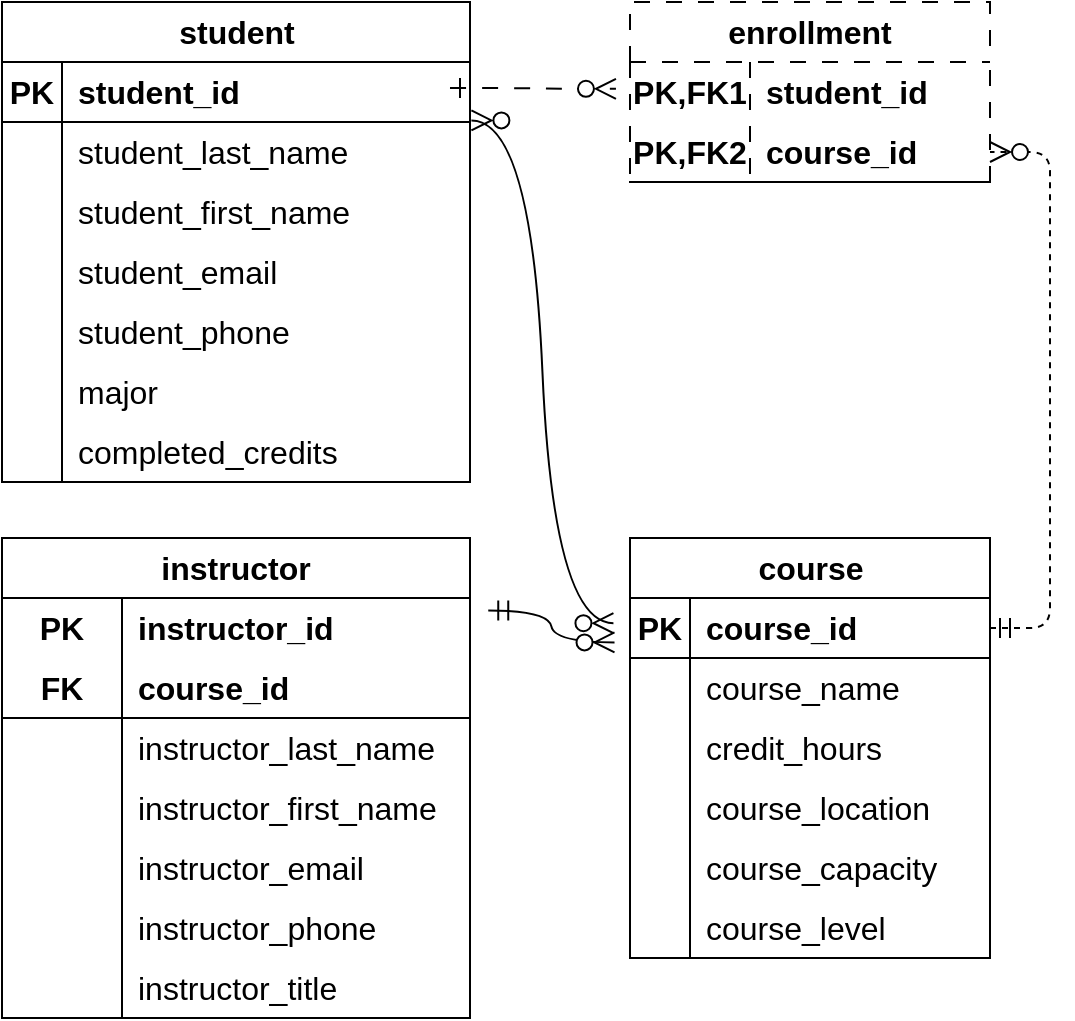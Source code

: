 <mxfile version="22.1.19" type="github">
  <diagram name="Page-1" id="IuyaPbbZg1hRmWxk9HV7">
    <mxGraphModel dx="1450" dy="957" grid="0" gridSize="10" guides="1" tooltips="1" connect="1" arrows="1" fold="1" page="0" pageScale="1" pageWidth="850" pageHeight="1100" math="0" shadow="0">
      <root>
        <mxCell id="0" />
        <mxCell id="1" parent="0" />
        <mxCell id="WVtNyfuVorKvN-VDxq7X-1" value="student" style="shape=table;startSize=30;container=1;collapsible=1;childLayout=tableLayout;fixedRows=1;rowLines=0;fontStyle=1;align=center;resizeLast=1;html=1;fontSize=16;" parent="1" vertex="1">
          <mxGeometry x="-381" y="-75" width="234" height="240" as="geometry" />
        </mxCell>
        <mxCell id="WVtNyfuVorKvN-VDxq7X-2" value="" style="shape=tableRow;horizontal=0;startSize=0;swimlaneHead=0;swimlaneBody=0;fillColor=none;collapsible=0;dropTarget=0;points=[[0,0.5],[1,0.5]];portConstraint=eastwest;top=0;left=0;right=0;bottom=1;fontSize=16;" parent="WVtNyfuVorKvN-VDxq7X-1" vertex="1">
          <mxGeometry y="30" width="234" height="30" as="geometry" />
        </mxCell>
        <mxCell id="WVtNyfuVorKvN-VDxq7X-3" value="PK" style="shape=partialRectangle;connectable=0;fillColor=none;top=0;left=0;bottom=0;right=0;fontStyle=1;overflow=hidden;whiteSpace=wrap;html=1;fontSize=16;" parent="WVtNyfuVorKvN-VDxq7X-2" vertex="1">
          <mxGeometry width="30" height="30" as="geometry">
            <mxRectangle width="30" height="30" as="alternateBounds" />
          </mxGeometry>
        </mxCell>
        <mxCell id="WVtNyfuVorKvN-VDxq7X-4" value="student_id" style="shape=partialRectangle;connectable=0;fillColor=none;top=0;left=0;bottom=0;right=0;align=left;spacingLeft=6;fontStyle=1;overflow=hidden;whiteSpace=wrap;html=1;fontSize=16;" parent="WVtNyfuVorKvN-VDxq7X-2" vertex="1">
          <mxGeometry x="30" width="204" height="30" as="geometry">
            <mxRectangle width="204" height="30" as="alternateBounds" />
          </mxGeometry>
        </mxCell>
        <mxCell id="WVtNyfuVorKvN-VDxq7X-5" value="" style="shape=tableRow;horizontal=0;startSize=0;swimlaneHead=0;swimlaneBody=0;fillColor=none;collapsible=0;dropTarget=0;points=[[0,0.5],[1,0.5]];portConstraint=eastwest;top=0;left=0;right=0;bottom=0;fontSize=16;" parent="WVtNyfuVorKvN-VDxq7X-1" vertex="1">
          <mxGeometry y="60" width="234" height="30" as="geometry" />
        </mxCell>
        <mxCell id="WVtNyfuVorKvN-VDxq7X-6" value="" style="shape=partialRectangle;connectable=0;fillColor=none;top=0;left=0;bottom=0;right=0;editable=1;overflow=hidden;whiteSpace=wrap;html=1;fontSize=16;" parent="WVtNyfuVorKvN-VDxq7X-5" vertex="1">
          <mxGeometry width="30" height="30" as="geometry">
            <mxRectangle width="30" height="30" as="alternateBounds" />
          </mxGeometry>
        </mxCell>
        <mxCell id="WVtNyfuVorKvN-VDxq7X-7" value="student_last_name" style="shape=partialRectangle;connectable=0;fillColor=none;top=0;left=0;bottom=0;right=0;align=left;spacingLeft=6;overflow=hidden;whiteSpace=wrap;html=1;fontSize=16;" parent="WVtNyfuVorKvN-VDxq7X-5" vertex="1">
          <mxGeometry x="30" width="204" height="30" as="geometry">
            <mxRectangle width="204" height="30" as="alternateBounds" />
          </mxGeometry>
        </mxCell>
        <mxCell id="WVtNyfuVorKvN-VDxq7X-8" value="" style="shape=tableRow;horizontal=0;startSize=0;swimlaneHead=0;swimlaneBody=0;fillColor=none;collapsible=0;dropTarget=0;points=[[0,0.5],[1,0.5]];portConstraint=eastwest;top=0;left=0;right=0;bottom=0;fontSize=16;" parent="WVtNyfuVorKvN-VDxq7X-1" vertex="1">
          <mxGeometry y="90" width="234" height="30" as="geometry" />
        </mxCell>
        <mxCell id="WVtNyfuVorKvN-VDxq7X-9" value="" style="shape=partialRectangle;connectable=0;fillColor=none;top=0;left=0;bottom=0;right=0;editable=1;overflow=hidden;whiteSpace=wrap;html=1;fontSize=16;" parent="WVtNyfuVorKvN-VDxq7X-8" vertex="1">
          <mxGeometry width="30" height="30" as="geometry">
            <mxRectangle width="30" height="30" as="alternateBounds" />
          </mxGeometry>
        </mxCell>
        <mxCell id="WVtNyfuVorKvN-VDxq7X-10" value="student_first_name" style="shape=partialRectangle;connectable=0;fillColor=none;top=0;left=0;bottom=0;right=0;align=left;spacingLeft=6;overflow=hidden;whiteSpace=wrap;html=1;fontSize=16;" parent="WVtNyfuVorKvN-VDxq7X-8" vertex="1">
          <mxGeometry x="30" width="204" height="30" as="geometry">
            <mxRectangle width="204" height="30" as="alternateBounds" />
          </mxGeometry>
        </mxCell>
        <mxCell id="WVtNyfuVorKvN-VDxq7X-11" value="" style="shape=tableRow;horizontal=0;startSize=0;swimlaneHead=0;swimlaneBody=0;fillColor=none;collapsible=0;dropTarget=0;points=[[0,0.5],[1,0.5]];portConstraint=eastwest;top=0;left=0;right=0;bottom=0;fontSize=16;" parent="WVtNyfuVorKvN-VDxq7X-1" vertex="1">
          <mxGeometry y="120" width="234" height="30" as="geometry" />
        </mxCell>
        <mxCell id="WVtNyfuVorKvN-VDxq7X-12" value="" style="shape=partialRectangle;connectable=0;fillColor=none;top=0;left=0;bottom=0;right=0;editable=1;overflow=hidden;whiteSpace=wrap;html=1;fontSize=16;" parent="WVtNyfuVorKvN-VDxq7X-11" vertex="1">
          <mxGeometry width="30" height="30" as="geometry">
            <mxRectangle width="30" height="30" as="alternateBounds" />
          </mxGeometry>
        </mxCell>
        <mxCell id="WVtNyfuVorKvN-VDxq7X-13" value="student_email" style="shape=partialRectangle;connectable=0;fillColor=none;top=0;left=0;bottom=0;right=0;align=left;spacingLeft=6;overflow=hidden;whiteSpace=wrap;html=1;fontSize=16;" parent="WVtNyfuVorKvN-VDxq7X-11" vertex="1">
          <mxGeometry x="30" width="204" height="30" as="geometry">
            <mxRectangle width="204" height="30" as="alternateBounds" />
          </mxGeometry>
        </mxCell>
        <mxCell id="WVtNyfuVorKvN-VDxq7X-67" style="shape=tableRow;horizontal=0;startSize=0;swimlaneHead=0;swimlaneBody=0;fillColor=none;collapsible=0;dropTarget=0;points=[[0,0.5],[1,0.5]];portConstraint=eastwest;top=0;left=0;right=0;bottom=0;fontSize=16;" parent="WVtNyfuVorKvN-VDxq7X-1" vertex="1">
          <mxGeometry y="150" width="234" height="30" as="geometry" />
        </mxCell>
        <mxCell id="WVtNyfuVorKvN-VDxq7X-68" style="shape=partialRectangle;connectable=0;fillColor=none;top=0;left=0;bottom=0;right=0;editable=1;overflow=hidden;whiteSpace=wrap;html=1;fontSize=16;" parent="WVtNyfuVorKvN-VDxq7X-67" vertex="1">
          <mxGeometry width="30" height="30" as="geometry">
            <mxRectangle width="30" height="30" as="alternateBounds" />
          </mxGeometry>
        </mxCell>
        <mxCell id="WVtNyfuVorKvN-VDxq7X-69" value="student_phone" style="shape=partialRectangle;connectable=0;fillColor=none;top=0;left=0;bottom=0;right=0;align=left;spacingLeft=6;overflow=hidden;whiteSpace=wrap;html=1;fontSize=16;" parent="WVtNyfuVorKvN-VDxq7X-67" vertex="1">
          <mxGeometry x="30" width="204" height="30" as="geometry">
            <mxRectangle width="204" height="30" as="alternateBounds" />
          </mxGeometry>
        </mxCell>
        <mxCell id="WVtNyfuVorKvN-VDxq7X-76" style="shape=tableRow;horizontal=0;startSize=0;swimlaneHead=0;swimlaneBody=0;fillColor=none;collapsible=0;dropTarget=0;points=[[0,0.5],[1,0.5]];portConstraint=eastwest;top=0;left=0;right=0;bottom=0;fontSize=16;" parent="WVtNyfuVorKvN-VDxq7X-1" vertex="1">
          <mxGeometry y="180" width="234" height="30" as="geometry" />
        </mxCell>
        <mxCell id="WVtNyfuVorKvN-VDxq7X-77" style="shape=partialRectangle;connectable=0;fillColor=none;top=0;left=0;bottom=0;right=0;editable=1;overflow=hidden;whiteSpace=wrap;html=1;fontSize=16;" parent="WVtNyfuVorKvN-VDxq7X-76" vertex="1">
          <mxGeometry width="30" height="30" as="geometry">
            <mxRectangle width="30" height="30" as="alternateBounds" />
          </mxGeometry>
        </mxCell>
        <mxCell id="WVtNyfuVorKvN-VDxq7X-78" value="major" style="shape=partialRectangle;connectable=0;fillColor=none;top=0;left=0;bottom=0;right=0;align=left;spacingLeft=6;overflow=hidden;whiteSpace=wrap;html=1;fontSize=16;" parent="WVtNyfuVorKvN-VDxq7X-76" vertex="1">
          <mxGeometry x="30" width="204" height="30" as="geometry">
            <mxRectangle width="204" height="30" as="alternateBounds" />
          </mxGeometry>
        </mxCell>
        <mxCell id="WVtNyfuVorKvN-VDxq7X-79" style="shape=tableRow;horizontal=0;startSize=0;swimlaneHead=0;swimlaneBody=0;fillColor=none;collapsible=0;dropTarget=0;points=[[0,0.5],[1,0.5]];portConstraint=eastwest;top=0;left=0;right=0;bottom=0;fontSize=16;" parent="WVtNyfuVorKvN-VDxq7X-1" vertex="1">
          <mxGeometry y="210" width="234" height="30" as="geometry" />
        </mxCell>
        <mxCell id="WVtNyfuVorKvN-VDxq7X-80" style="shape=partialRectangle;connectable=0;fillColor=none;top=0;left=0;bottom=0;right=0;editable=1;overflow=hidden;whiteSpace=wrap;html=1;fontSize=16;" parent="WVtNyfuVorKvN-VDxq7X-79" vertex="1">
          <mxGeometry width="30" height="30" as="geometry">
            <mxRectangle width="30" height="30" as="alternateBounds" />
          </mxGeometry>
        </mxCell>
        <mxCell id="WVtNyfuVorKvN-VDxq7X-81" value="completed_credits" style="shape=partialRectangle;connectable=0;fillColor=none;top=0;left=0;bottom=0;right=0;align=left;spacingLeft=6;overflow=hidden;whiteSpace=wrap;html=1;fontSize=16;" parent="WVtNyfuVorKvN-VDxq7X-79" vertex="1">
          <mxGeometry x="30" width="204" height="30" as="geometry">
            <mxRectangle width="204" height="30" as="alternateBounds" />
          </mxGeometry>
        </mxCell>
        <mxCell id="WVtNyfuVorKvN-VDxq7X-27" value="instructor" style="shape=table;startSize=30;container=1;collapsible=1;childLayout=tableLayout;fixedRows=1;rowLines=0;fontStyle=1;align=center;resizeLast=1;html=1;whiteSpace=wrap;fontSize=16;" parent="1" vertex="1">
          <mxGeometry x="-381" y="193" width="234" height="240" as="geometry" />
        </mxCell>
        <mxCell id="WVtNyfuVorKvN-VDxq7X-28" value="" style="shape=tableRow;horizontal=0;startSize=0;swimlaneHead=0;swimlaneBody=0;fillColor=none;collapsible=0;dropTarget=0;points=[[0,0.5],[1,0.5]];portConstraint=eastwest;top=0;left=0;right=0;bottom=0;html=1;fontSize=16;" parent="WVtNyfuVorKvN-VDxq7X-27" vertex="1">
          <mxGeometry y="30" width="234" height="30" as="geometry" />
        </mxCell>
        <mxCell id="WVtNyfuVorKvN-VDxq7X-29" value="PK" style="shape=partialRectangle;connectable=0;fillColor=none;top=0;left=0;bottom=0;right=0;fontStyle=1;overflow=hidden;html=1;whiteSpace=wrap;fontSize=16;" parent="WVtNyfuVorKvN-VDxq7X-28" vertex="1">
          <mxGeometry width="60" height="30" as="geometry">
            <mxRectangle width="60" height="30" as="alternateBounds" />
          </mxGeometry>
        </mxCell>
        <mxCell id="WVtNyfuVorKvN-VDxq7X-30" value="instructor_id" style="shape=partialRectangle;connectable=0;fillColor=none;top=0;left=0;bottom=0;right=0;align=left;spacingLeft=6;fontStyle=1;overflow=hidden;html=1;whiteSpace=wrap;fontSize=16;" parent="WVtNyfuVorKvN-VDxq7X-28" vertex="1">
          <mxGeometry x="60" width="174" height="30" as="geometry">
            <mxRectangle width="174" height="30" as="alternateBounds" />
          </mxGeometry>
        </mxCell>
        <mxCell id="WVtNyfuVorKvN-VDxq7X-31" value="" style="shape=tableRow;horizontal=0;startSize=0;swimlaneHead=0;swimlaneBody=0;fillColor=none;collapsible=0;dropTarget=0;points=[[0,0.5],[1,0.5]];portConstraint=eastwest;top=0;left=0;right=0;bottom=1;html=1;fontSize=16;" parent="WVtNyfuVorKvN-VDxq7X-27" vertex="1">
          <mxGeometry y="60" width="234" height="30" as="geometry" />
        </mxCell>
        <mxCell id="WVtNyfuVorKvN-VDxq7X-32" value="FK" style="shape=partialRectangle;connectable=0;fillColor=none;top=0;left=0;bottom=0;right=0;fontStyle=1;overflow=hidden;html=1;whiteSpace=wrap;fontSize=16;" parent="WVtNyfuVorKvN-VDxq7X-31" vertex="1">
          <mxGeometry width="60" height="30" as="geometry">
            <mxRectangle width="60" height="30" as="alternateBounds" />
          </mxGeometry>
        </mxCell>
        <mxCell id="WVtNyfuVorKvN-VDxq7X-33" value="course_id" style="shape=partialRectangle;connectable=0;fillColor=none;top=0;left=0;bottom=0;right=0;align=left;spacingLeft=6;fontStyle=1;overflow=hidden;html=1;whiteSpace=wrap;fontSize=16;" parent="WVtNyfuVorKvN-VDxq7X-31" vertex="1">
          <mxGeometry x="60" width="174" height="30" as="geometry">
            <mxRectangle width="174" height="30" as="alternateBounds" />
          </mxGeometry>
        </mxCell>
        <mxCell id="WVtNyfuVorKvN-VDxq7X-34" value="" style="shape=tableRow;horizontal=0;startSize=0;swimlaneHead=0;swimlaneBody=0;fillColor=none;collapsible=0;dropTarget=0;points=[[0,0.5],[1,0.5]];portConstraint=eastwest;top=0;left=0;right=0;bottom=0;html=1;fontSize=16;" parent="WVtNyfuVorKvN-VDxq7X-27" vertex="1">
          <mxGeometry y="90" width="234" height="30" as="geometry" />
        </mxCell>
        <mxCell id="WVtNyfuVorKvN-VDxq7X-35" value="" style="shape=partialRectangle;connectable=0;fillColor=none;top=0;left=0;bottom=0;right=0;editable=1;overflow=hidden;html=1;whiteSpace=wrap;fontSize=16;" parent="WVtNyfuVorKvN-VDxq7X-34" vertex="1">
          <mxGeometry width="60" height="30" as="geometry">
            <mxRectangle width="60" height="30" as="alternateBounds" />
          </mxGeometry>
        </mxCell>
        <mxCell id="WVtNyfuVorKvN-VDxq7X-36" value="instructor_last_name" style="shape=partialRectangle;connectable=0;fillColor=none;top=0;left=0;bottom=0;right=0;align=left;spacingLeft=6;overflow=hidden;html=1;whiteSpace=wrap;fontSize=16;" parent="WVtNyfuVorKvN-VDxq7X-34" vertex="1">
          <mxGeometry x="60" width="174" height="30" as="geometry">
            <mxRectangle width="174" height="30" as="alternateBounds" />
          </mxGeometry>
        </mxCell>
        <mxCell id="WVtNyfuVorKvN-VDxq7X-37" value="" style="shape=tableRow;horizontal=0;startSize=0;swimlaneHead=0;swimlaneBody=0;fillColor=none;collapsible=0;dropTarget=0;points=[[0,0.5],[1,0.5]];portConstraint=eastwest;top=0;left=0;right=0;bottom=0;html=1;fontSize=16;" parent="WVtNyfuVorKvN-VDxq7X-27" vertex="1">
          <mxGeometry y="120" width="234" height="30" as="geometry" />
        </mxCell>
        <mxCell id="WVtNyfuVorKvN-VDxq7X-38" value="" style="shape=partialRectangle;connectable=0;fillColor=none;top=0;left=0;bottom=0;right=0;editable=1;overflow=hidden;html=1;whiteSpace=wrap;fontSize=16;" parent="WVtNyfuVorKvN-VDxq7X-37" vertex="1">
          <mxGeometry width="60" height="30" as="geometry">
            <mxRectangle width="60" height="30" as="alternateBounds" />
          </mxGeometry>
        </mxCell>
        <mxCell id="WVtNyfuVorKvN-VDxq7X-39" value="instructor_first_name" style="shape=partialRectangle;connectable=0;fillColor=none;top=0;left=0;bottom=0;right=0;align=left;spacingLeft=6;overflow=hidden;html=1;whiteSpace=wrap;fontSize=16;" parent="WVtNyfuVorKvN-VDxq7X-37" vertex="1">
          <mxGeometry x="60" width="174" height="30" as="geometry">
            <mxRectangle width="174" height="30" as="alternateBounds" />
          </mxGeometry>
        </mxCell>
        <mxCell id="WVtNyfuVorKvN-VDxq7X-73" style="shape=tableRow;horizontal=0;startSize=0;swimlaneHead=0;swimlaneBody=0;fillColor=none;collapsible=0;dropTarget=0;points=[[0,0.5],[1,0.5]];portConstraint=eastwest;top=0;left=0;right=0;bottom=0;html=1;fontSize=16;" parent="WVtNyfuVorKvN-VDxq7X-27" vertex="1">
          <mxGeometry y="150" width="234" height="30" as="geometry" />
        </mxCell>
        <mxCell id="WVtNyfuVorKvN-VDxq7X-74" style="shape=partialRectangle;connectable=0;fillColor=none;top=0;left=0;bottom=0;right=0;editable=1;overflow=hidden;html=1;whiteSpace=wrap;fontSize=16;" parent="WVtNyfuVorKvN-VDxq7X-73" vertex="1">
          <mxGeometry width="60" height="30" as="geometry">
            <mxRectangle width="60" height="30" as="alternateBounds" />
          </mxGeometry>
        </mxCell>
        <mxCell id="WVtNyfuVorKvN-VDxq7X-75" value="instructor_email" style="shape=partialRectangle;connectable=0;fillColor=none;top=0;left=0;bottom=0;right=0;align=left;spacingLeft=6;overflow=hidden;html=1;whiteSpace=wrap;fontSize=16;" parent="WVtNyfuVorKvN-VDxq7X-73" vertex="1">
          <mxGeometry x="60" width="174" height="30" as="geometry">
            <mxRectangle width="174" height="30" as="alternateBounds" />
          </mxGeometry>
        </mxCell>
        <mxCell id="WVtNyfuVorKvN-VDxq7X-70" style="shape=tableRow;horizontal=0;startSize=0;swimlaneHead=0;swimlaneBody=0;fillColor=none;collapsible=0;dropTarget=0;points=[[0,0.5],[1,0.5]];portConstraint=eastwest;top=0;left=0;right=0;bottom=0;html=1;fontSize=16;" parent="WVtNyfuVorKvN-VDxq7X-27" vertex="1">
          <mxGeometry y="180" width="234" height="30" as="geometry" />
        </mxCell>
        <mxCell id="WVtNyfuVorKvN-VDxq7X-71" style="shape=partialRectangle;connectable=0;fillColor=none;top=0;left=0;bottom=0;right=0;editable=1;overflow=hidden;html=1;whiteSpace=wrap;fontSize=16;" parent="WVtNyfuVorKvN-VDxq7X-70" vertex="1">
          <mxGeometry width="60" height="30" as="geometry">
            <mxRectangle width="60" height="30" as="alternateBounds" />
          </mxGeometry>
        </mxCell>
        <mxCell id="WVtNyfuVorKvN-VDxq7X-72" value="instructor_phone" style="shape=partialRectangle;connectable=0;fillColor=none;top=0;left=0;bottom=0;right=0;align=left;spacingLeft=6;overflow=hidden;html=1;whiteSpace=wrap;fontSize=16;" parent="WVtNyfuVorKvN-VDxq7X-70" vertex="1">
          <mxGeometry x="60" width="174" height="30" as="geometry">
            <mxRectangle width="174" height="30" as="alternateBounds" />
          </mxGeometry>
        </mxCell>
        <mxCell id="WVtNyfuVorKvN-VDxq7X-82" style="shape=tableRow;horizontal=0;startSize=0;swimlaneHead=0;swimlaneBody=0;fillColor=none;collapsible=0;dropTarget=0;points=[[0,0.5],[1,0.5]];portConstraint=eastwest;top=0;left=0;right=0;bottom=0;html=1;fontSize=16;" parent="WVtNyfuVorKvN-VDxq7X-27" vertex="1">
          <mxGeometry y="210" width="234" height="30" as="geometry" />
        </mxCell>
        <mxCell id="WVtNyfuVorKvN-VDxq7X-83" style="shape=partialRectangle;connectable=0;fillColor=none;top=0;left=0;bottom=0;right=0;editable=1;overflow=hidden;html=1;whiteSpace=wrap;fontSize=16;" parent="WVtNyfuVorKvN-VDxq7X-82" vertex="1">
          <mxGeometry width="60" height="30" as="geometry">
            <mxRectangle width="60" height="30" as="alternateBounds" />
          </mxGeometry>
        </mxCell>
        <mxCell id="WVtNyfuVorKvN-VDxq7X-84" value="instructor_title" style="shape=partialRectangle;connectable=0;fillColor=none;top=0;left=0;bottom=0;right=0;align=left;spacingLeft=6;overflow=hidden;html=1;whiteSpace=wrap;fontSize=16;" parent="WVtNyfuVorKvN-VDxq7X-82" vertex="1">
          <mxGeometry x="60" width="174" height="30" as="geometry">
            <mxRectangle width="174" height="30" as="alternateBounds" />
          </mxGeometry>
        </mxCell>
        <mxCell id="WVtNyfuVorKvN-VDxq7X-40" value="course" style="shape=table;startSize=30;container=1;collapsible=1;childLayout=tableLayout;fixedRows=1;rowLines=0;fontStyle=1;align=center;resizeLast=1;html=1;fontSize=16;" parent="1" vertex="1">
          <mxGeometry x="-67" y="193" width="180" height="210" as="geometry" />
        </mxCell>
        <mxCell id="WVtNyfuVorKvN-VDxq7X-41" value="" style="shape=tableRow;horizontal=0;startSize=0;swimlaneHead=0;swimlaneBody=0;fillColor=none;collapsible=0;dropTarget=0;points=[[0,0.5],[1,0.5]];portConstraint=eastwest;top=0;left=0;right=0;bottom=1;fontSize=16;" parent="WVtNyfuVorKvN-VDxq7X-40" vertex="1">
          <mxGeometry y="30" width="180" height="30" as="geometry" />
        </mxCell>
        <mxCell id="WVtNyfuVorKvN-VDxq7X-42" value="PK" style="shape=partialRectangle;connectable=0;fillColor=none;top=0;left=0;bottom=0;right=0;fontStyle=1;overflow=hidden;whiteSpace=wrap;html=1;fontSize=16;" parent="WVtNyfuVorKvN-VDxq7X-41" vertex="1">
          <mxGeometry width="30" height="30" as="geometry">
            <mxRectangle width="30" height="30" as="alternateBounds" />
          </mxGeometry>
        </mxCell>
        <mxCell id="WVtNyfuVorKvN-VDxq7X-43" value="course_id" style="shape=partialRectangle;connectable=0;fillColor=none;top=0;left=0;bottom=0;right=0;align=left;spacingLeft=6;fontStyle=1;overflow=hidden;whiteSpace=wrap;html=1;fontSize=16;" parent="WVtNyfuVorKvN-VDxq7X-41" vertex="1">
          <mxGeometry x="30" width="150" height="30" as="geometry">
            <mxRectangle width="150" height="30" as="alternateBounds" />
          </mxGeometry>
        </mxCell>
        <mxCell id="WVtNyfuVorKvN-VDxq7X-44" value="" style="shape=tableRow;horizontal=0;startSize=0;swimlaneHead=0;swimlaneBody=0;fillColor=none;collapsible=0;dropTarget=0;points=[[0,0.5],[1,0.5]];portConstraint=eastwest;top=0;left=0;right=0;bottom=0;fontSize=16;" parent="WVtNyfuVorKvN-VDxq7X-40" vertex="1">
          <mxGeometry y="60" width="180" height="30" as="geometry" />
        </mxCell>
        <mxCell id="WVtNyfuVorKvN-VDxq7X-45" value="" style="shape=partialRectangle;connectable=0;fillColor=none;top=0;left=0;bottom=0;right=0;editable=1;overflow=hidden;whiteSpace=wrap;html=1;fontSize=16;" parent="WVtNyfuVorKvN-VDxq7X-44" vertex="1">
          <mxGeometry width="30" height="30" as="geometry">
            <mxRectangle width="30" height="30" as="alternateBounds" />
          </mxGeometry>
        </mxCell>
        <mxCell id="WVtNyfuVorKvN-VDxq7X-46" value="course_name" style="shape=partialRectangle;connectable=0;fillColor=none;top=0;left=0;bottom=0;right=0;align=left;spacingLeft=6;overflow=hidden;whiteSpace=wrap;html=1;fontSize=16;" parent="WVtNyfuVorKvN-VDxq7X-44" vertex="1">
          <mxGeometry x="30" width="150" height="30" as="geometry">
            <mxRectangle width="150" height="30" as="alternateBounds" />
          </mxGeometry>
        </mxCell>
        <mxCell id="WVtNyfuVorKvN-VDxq7X-47" value="" style="shape=tableRow;horizontal=0;startSize=0;swimlaneHead=0;swimlaneBody=0;fillColor=none;collapsible=0;dropTarget=0;points=[[0,0.5],[1,0.5]];portConstraint=eastwest;top=0;left=0;right=0;bottom=0;fontSize=16;" parent="WVtNyfuVorKvN-VDxq7X-40" vertex="1">
          <mxGeometry y="90" width="180" height="30" as="geometry" />
        </mxCell>
        <mxCell id="WVtNyfuVorKvN-VDxq7X-48" value="" style="shape=partialRectangle;connectable=0;fillColor=none;top=0;left=0;bottom=0;right=0;editable=1;overflow=hidden;whiteSpace=wrap;html=1;fontSize=16;" parent="WVtNyfuVorKvN-VDxq7X-47" vertex="1">
          <mxGeometry width="30" height="30" as="geometry">
            <mxRectangle width="30" height="30" as="alternateBounds" />
          </mxGeometry>
        </mxCell>
        <mxCell id="WVtNyfuVorKvN-VDxq7X-49" value="credit_hours" style="shape=partialRectangle;connectable=0;fillColor=none;top=0;left=0;bottom=0;right=0;align=left;spacingLeft=6;overflow=hidden;whiteSpace=wrap;html=1;fontSize=16;" parent="WVtNyfuVorKvN-VDxq7X-47" vertex="1">
          <mxGeometry x="30" width="150" height="30" as="geometry">
            <mxRectangle width="150" height="30" as="alternateBounds" />
          </mxGeometry>
        </mxCell>
        <mxCell id="WVtNyfuVorKvN-VDxq7X-50" value="" style="shape=tableRow;horizontal=0;startSize=0;swimlaneHead=0;swimlaneBody=0;fillColor=none;collapsible=0;dropTarget=0;points=[[0,0.5],[1,0.5]];portConstraint=eastwest;top=0;left=0;right=0;bottom=0;fontSize=16;" parent="WVtNyfuVorKvN-VDxq7X-40" vertex="1">
          <mxGeometry y="120" width="180" height="30" as="geometry" />
        </mxCell>
        <mxCell id="WVtNyfuVorKvN-VDxq7X-51" value="" style="shape=partialRectangle;connectable=0;fillColor=none;top=0;left=0;bottom=0;right=0;editable=1;overflow=hidden;whiteSpace=wrap;html=1;fontSize=16;" parent="WVtNyfuVorKvN-VDxq7X-50" vertex="1">
          <mxGeometry width="30" height="30" as="geometry">
            <mxRectangle width="30" height="30" as="alternateBounds" />
          </mxGeometry>
        </mxCell>
        <mxCell id="WVtNyfuVorKvN-VDxq7X-52" value="course_location" style="shape=partialRectangle;connectable=0;fillColor=none;top=0;left=0;bottom=0;right=0;align=left;spacingLeft=6;overflow=hidden;whiteSpace=wrap;html=1;fontSize=16;" parent="WVtNyfuVorKvN-VDxq7X-50" vertex="1">
          <mxGeometry x="30" width="150" height="30" as="geometry">
            <mxRectangle width="150" height="30" as="alternateBounds" />
          </mxGeometry>
        </mxCell>
        <mxCell id="WVtNyfuVorKvN-VDxq7X-85" style="shape=tableRow;horizontal=0;startSize=0;swimlaneHead=0;swimlaneBody=0;fillColor=none;collapsible=0;dropTarget=0;points=[[0,0.5],[1,0.5]];portConstraint=eastwest;top=0;left=0;right=0;bottom=0;fontSize=16;" parent="WVtNyfuVorKvN-VDxq7X-40" vertex="1">
          <mxGeometry y="150" width="180" height="30" as="geometry" />
        </mxCell>
        <mxCell id="WVtNyfuVorKvN-VDxq7X-86" style="shape=partialRectangle;connectable=0;fillColor=none;top=0;left=0;bottom=0;right=0;editable=1;overflow=hidden;whiteSpace=wrap;html=1;fontSize=16;" parent="WVtNyfuVorKvN-VDxq7X-85" vertex="1">
          <mxGeometry width="30" height="30" as="geometry">
            <mxRectangle width="30" height="30" as="alternateBounds" />
          </mxGeometry>
        </mxCell>
        <mxCell id="WVtNyfuVorKvN-VDxq7X-87" value="course_capacity" style="shape=partialRectangle;connectable=0;fillColor=none;top=0;left=0;bottom=0;right=0;align=left;spacingLeft=6;overflow=hidden;whiteSpace=wrap;html=1;fontSize=16;" parent="WVtNyfuVorKvN-VDxq7X-85" vertex="1">
          <mxGeometry x="30" width="150" height="30" as="geometry">
            <mxRectangle width="150" height="30" as="alternateBounds" />
          </mxGeometry>
        </mxCell>
        <mxCell id="WVtNyfuVorKvN-VDxq7X-88" style="shape=tableRow;horizontal=0;startSize=0;swimlaneHead=0;swimlaneBody=0;fillColor=none;collapsible=0;dropTarget=0;points=[[0,0.5],[1,0.5]];portConstraint=eastwest;top=0;left=0;right=0;bottom=0;fontSize=16;" parent="WVtNyfuVorKvN-VDxq7X-40" vertex="1">
          <mxGeometry y="180" width="180" height="30" as="geometry" />
        </mxCell>
        <mxCell id="WVtNyfuVorKvN-VDxq7X-89" style="shape=partialRectangle;connectable=0;fillColor=none;top=0;left=0;bottom=0;right=0;editable=1;overflow=hidden;whiteSpace=wrap;html=1;fontSize=16;" parent="WVtNyfuVorKvN-VDxq7X-88" vertex="1">
          <mxGeometry width="30" height="30" as="geometry">
            <mxRectangle width="30" height="30" as="alternateBounds" />
          </mxGeometry>
        </mxCell>
        <mxCell id="WVtNyfuVorKvN-VDxq7X-90" value="course_level" style="shape=partialRectangle;connectable=0;fillColor=none;top=0;left=0;bottom=0;right=0;align=left;spacingLeft=6;overflow=hidden;whiteSpace=wrap;html=1;fontSize=16;" parent="WVtNyfuVorKvN-VDxq7X-88" vertex="1">
          <mxGeometry x="30" width="150" height="30" as="geometry">
            <mxRectangle width="150" height="30" as="alternateBounds" />
          </mxGeometry>
        </mxCell>
        <mxCell id="WVtNyfuVorKvN-VDxq7X-53" value="enrollment" style="shape=table;startSize=30;container=1;collapsible=1;childLayout=tableLayout;fixedRows=1;rowLines=0;fontStyle=1;align=center;resizeLast=1;html=1;whiteSpace=wrap;fontSize=16;dashed=1;dashPattern=8 8;" parent="1" vertex="1">
          <mxGeometry x="-67" y="-75" width="180" height="90" as="geometry" />
        </mxCell>
        <mxCell id="WVtNyfuVorKvN-VDxq7X-54" value="" style="shape=tableRow;horizontal=0;startSize=0;swimlaneHead=0;swimlaneBody=0;fillColor=none;collapsible=0;dropTarget=0;points=[[0,0.5],[1,0.5]];portConstraint=eastwest;top=0;left=0;right=0;bottom=0;html=1;fontSize=16;" parent="WVtNyfuVorKvN-VDxq7X-53" vertex="1">
          <mxGeometry y="30" width="180" height="30" as="geometry" />
        </mxCell>
        <mxCell id="WVtNyfuVorKvN-VDxq7X-55" value="PK,FK1" style="shape=partialRectangle;connectable=0;fillColor=none;top=0;left=0;bottom=0;right=0;fontStyle=1;overflow=hidden;html=1;whiteSpace=wrap;fontSize=16;" parent="WVtNyfuVorKvN-VDxq7X-54" vertex="1">
          <mxGeometry width="60" height="30" as="geometry">
            <mxRectangle width="60" height="30" as="alternateBounds" />
          </mxGeometry>
        </mxCell>
        <mxCell id="WVtNyfuVorKvN-VDxq7X-56" value="student_id" style="shape=partialRectangle;connectable=0;fillColor=none;top=0;left=0;bottom=0;right=0;align=left;spacingLeft=6;fontStyle=1;overflow=hidden;html=1;whiteSpace=wrap;fontSize=16;" parent="WVtNyfuVorKvN-VDxq7X-54" vertex="1">
          <mxGeometry x="60" width="120" height="30" as="geometry">
            <mxRectangle width="120" height="30" as="alternateBounds" />
          </mxGeometry>
        </mxCell>
        <mxCell id="WVtNyfuVorKvN-VDxq7X-57" value="" style="shape=tableRow;horizontal=0;startSize=0;swimlaneHead=0;swimlaneBody=0;fillColor=none;collapsible=0;dropTarget=0;points=[[0,0.5],[1,0.5]];portConstraint=eastwest;top=0;left=0;right=0;bottom=1;html=1;fontSize=16;" parent="WVtNyfuVorKvN-VDxq7X-53" vertex="1">
          <mxGeometry y="60" width="180" height="30" as="geometry" />
        </mxCell>
        <mxCell id="WVtNyfuVorKvN-VDxq7X-58" value="PK,FK2" style="shape=partialRectangle;connectable=0;fillColor=none;top=0;left=0;bottom=0;right=0;fontStyle=1;overflow=hidden;html=1;whiteSpace=wrap;fontSize=16;" parent="WVtNyfuVorKvN-VDxq7X-57" vertex="1">
          <mxGeometry width="60" height="30" as="geometry">
            <mxRectangle width="60" height="30" as="alternateBounds" />
          </mxGeometry>
        </mxCell>
        <mxCell id="WVtNyfuVorKvN-VDxq7X-59" value="course_id" style="shape=partialRectangle;connectable=0;fillColor=none;top=0;left=0;bottom=0;right=0;align=left;spacingLeft=6;fontStyle=1;overflow=hidden;html=1;whiteSpace=wrap;fontSize=16;" parent="WVtNyfuVorKvN-VDxq7X-57" vertex="1">
          <mxGeometry x="60" width="120" height="30" as="geometry">
            <mxRectangle width="120" height="30" as="alternateBounds" />
          </mxGeometry>
        </mxCell>
        <mxCell id="WVtNyfuVorKvN-VDxq7X-66" value="" style="edgeStyle=entityRelationEdgeStyle;fontSize=12;html=1;endArrow=ERzeroToMany;endFill=1;startArrow=ERzeroToMany;rounded=0;startSize=8;endSize=8;curved=1;entryX=-0.046;entryY=0.42;entryDx=0;entryDy=0;entryPerimeter=0;exitX=1.003;exitY=-0.027;exitDx=0;exitDy=0;exitPerimeter=0;" parent="1" source="WVtNyfuVorKvN-VDxq7X-5" target="WVtNyfuVorKvN-VDxq7X-41" edge="1">
          <mxGeometry width="100" height="100" relative="1" as="geometry">
            <mxPoint x="94" y="251" as="sourcePoint" />
            <mxPoint x="194" y="151" as="targetPoint" />
          </mxGeometry>
        </mxCell>
        <mxCell id="WVtNyfuVorKvN-VDxq7X-91" value="" style="edgeStyle=entityRelationEdgeStyle;fontSize=12;html=1;endArrow=ERzeroToMany;startArrow=ERmandOne;rounded=0;startSize=8;endSize=8;curved=1;entryX=-0.043;entryY=-0.26;entryDx=0;entryDy=0;entryPerimeter=0;exitX=1.039;exitY=0.207;exitDx=0;exitDy=0;exitPerimeter=0;" parent="1" source="WVtNyfuVorKvN-VDxq7X-28" target="WVtNyfuVorKvN-VDxq7X-44" edge="1">
          <mxGeometry width="100" height="100" relative="1" as="geometry">
            <mxPoint x="-126" y="243" as="sourcePoint" />
            <mxPoint x="-26" y="143" as="targetPoint" />
            <Array as="points">
              <mxPoint x="-303" y="238" />
            </Array>
          </mxGeometry>
        </mxCell>
        <mxCell id="WVtNyfuVorKvN-VDxq7X-92" value="" style="edgeStyle=entityRelationEdgeStyle;fontSize=12;html=1;endArrow=ERzeroToMany;startArrow=ERmandOne;rounded=0;startSize=8;endSize=8;curved=1;entryX=-0.039;entryY=0.447;entryDx=0;entryDy=0;entryPerimeter=0;dashed=1;dashPattern=8 8;" parent="1" target="WVtNyfuVorKvN-VDxq7X-54" edge="1">
          <mxGeometry width="100" height="100" relative="1" as="geometry">
            <mxPoint x="-157" y="-32" as="sourcePoint" />
            <mxPoint x="-18" y="-269" as="targetPoint" />
            <Array as="points">
              <mxPoint x="-302" y="-8" />
              <mxPoint x="-33" y="170" />
            </Array>
          </mxGeometry>
        </mxCell>
        <mxCell id="WVtNyfuVorKvN-VDxq7X-93" value="" style="edgeStyle=entityRelationEdgeStyle;fontSize=12;html=1;endArrow=ERzeroToMany;startArrow=ERmandOne;rounded=1;startSize=8;endSize=8;curved=0;exitX=1;exitY=0.5;exitDx=0;exitDy=0;entryX=1;entryY=0.5;entryDx=0;entryDy=0;dashed=1;movable=1;resizable=1;rotatable=1;deletable=1;editable=1;locked=0;connectable=1;" parent="1" source="WVtNyfuVorKvN-VDxq7X-41" target="WVtNyfuVorKvN-VDxq7X-57" edge="1">
          <mxGeometry width="100" height="100" relative="1" as="geometry">
            <mxPoint x="308" y="477" as="sourcePoint" />
            <mxPoint x="308" y="179" as="targetPoint" />
            <Array as="points">
              <mxPoint x="-144" y="467" />
              <mxPoint x="244" y="-92" />
              <mxPoint x="98" y="408" />
              <mxPoint x="77" y="357" />
            </Array>
          </mxGeometry>
        </mxCell>
      </root>
    </mxGraphModel>
  </diagram>
</mxfile>
